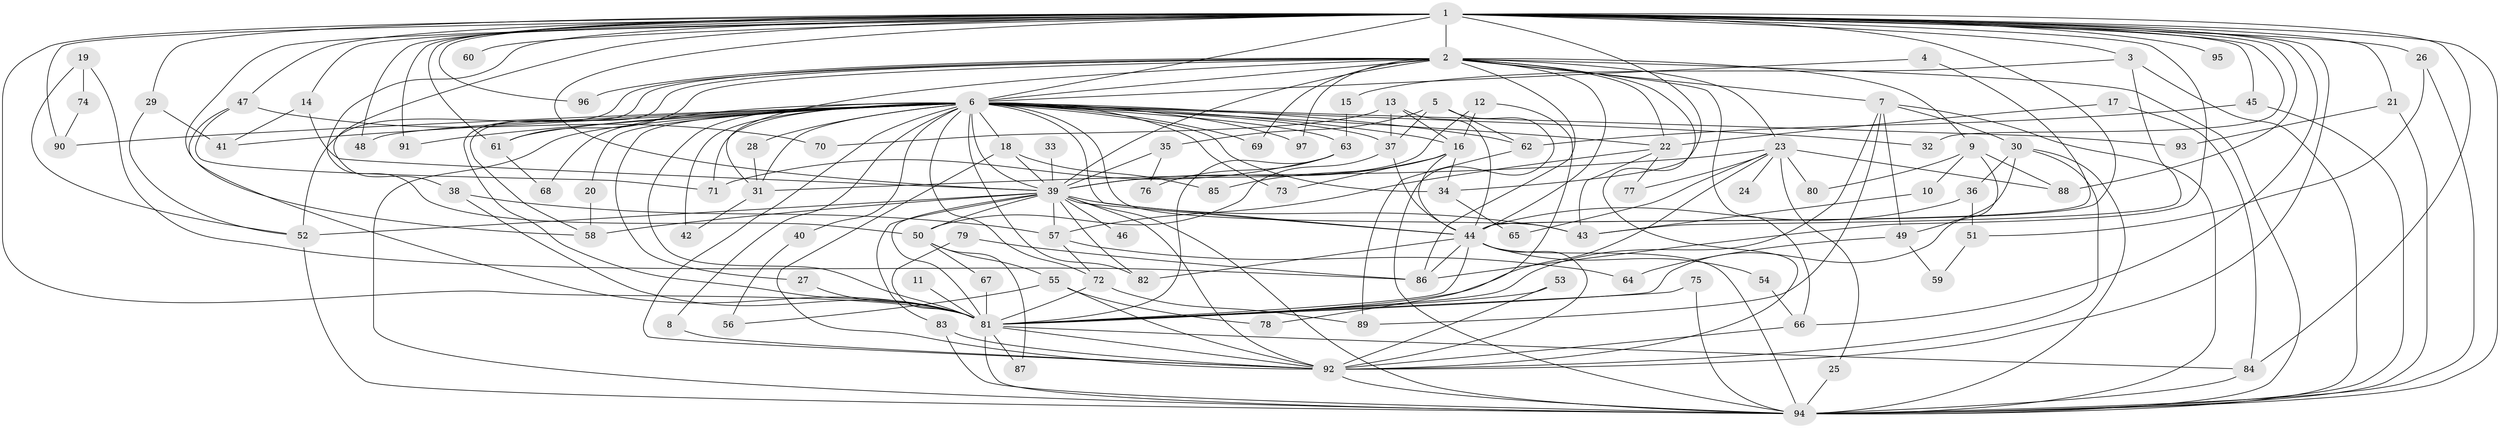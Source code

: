 // original degree distribution, {20: 0.007246376811594203, 19: 0.014492753623188406, 26: 0.028985507246376812, 46: 0.007246376811594203, 17: 0.007246376811594203, 13: 0.007246376811594203, 6: 0.036231884057971016, 4: 0.10869565217391304, 8: 0.007246376811594203, 2: 0.5579710144927537, 5: 0.050724637681159424, 3: 0.15942028985507245, 11: 0.007246376811594203}
// Generated by graph-tools (version 1.1) at 2025/36/03/04/25 23:36:29]
// undirected, 97 vertices, 224 edges
graph export_dot {
  node [color=gray90,style=filled];
  1;
  2;
  3;
  4;
  5;
  6;
  7;
  8;
  9;
  10;
  11;
  12;
  13;
  14;
  15;
  16;
  17;
  18;
  19;
  20;
  21;
  22;
  23;
  24;
  25;
  26;
  27;
  28;
  29;
  30;
  31;
  32;
  33;
  34;
  35;
  36;
  37;
  38;
  39;
  40;
  41;
  42;
  43;
  44;
  45;
  46;
  47;
  48;
  49;
  50;
  51;
  52;
  53;
  54;
  55;
  56;
  57;
  58;
  59;
  60;
  61;
  62;
  63;
  64;
  65;
  66;
  67;
  68;
  69;
  70;
  71;
  72;
  73;
  74;
  75;
  76;
  77;
  78;
  79;
  80;
  81;
  82;
  83;
  84;
  85;
  86;
  87;
  88;
  89;
  90;
  91;
  92;
  93;
  94;
  95;
  96;
  97;
  1 -- 2 [weight=4.0];
  1 -- 3 [weight=1.0];
  1 -- 6 [weight=2.0];
  1 -- 14 [weight=1.0];
  1 -- 21 [weight=1.0];
  1 -- 26 [weight=2.0];
  1 -- 29 [weight=1.0];
  1 -- 32 [weight=1.0];
  1 -- 34 [weight=1.0];
  1 -- 38 [weight=1.0];
  1 -- 39 [weight=2.0];
  1 -- 44 [weight=2.0];
  1 -- 45 [weight=1.0];
  1 -- 47 [weight=1.0];
  1 -- 48 [weight=1.0];
  1 -- 50 [weight=1.0];
  1 -- 58 [weight=1.0];
  1 -- 60 [weight=2.0];
  1 -- 61 [weight=1.0];
  1 -- 66 [weight=1.0];
  1 -- 81 [weight=2.0];
  1 -- 84 [weight=1.0];
  1 -- 86 [weight=1.0];
  1 -- 88 [weight=1.0];
  1 -- 90 [weight=1.0];
  1 -- 91 [weight=2.0];
  1 -- 92 [weight=3.0];
  1 -- 94 [weight=2.0];
  1 -- 95 [weight=2.0];
  1 -- 96 [weight=1.0];
  2 -- 6 [weight=2.0];
  2 -- 7 [weight=1.0];
  2 -- 9 [weight=1.0];
  2 -- 22 [weight=1.0];
  2 -- 23 [weight=2.0];
  2 -- 31 [weight=1.0];
  2 -- 39 [weight=2.0];
  2 -- 44 [weight=2.0];
  2 -- 52 [weight=1.0];
  2 -- 58 [weight=1.0];
  2 -- 61 [weight=1.0];
  2 -- 66 [weight=1.0];
  2 -- 69 [weight=1.0];
  2 -- 81 [weight=2.0];
  2 -- 86 [weight=1.0];
  2 -- 92 [weight=2.0];
  2 -- 94 [weight=2.0];
  2 -- 96 [weight=1.0];
  2 -- 97 [weight=1.0];
  3 -- 15 [weight=1.0];
  3 -- 43 [weight=1.0];
  3 -- 94 [weight=1.0];
  4 -- 6 [weight=1.0];
  4 -- 44 [weight=1.0];
  5 -- 35 [weight=1.0];
  5 -- 37 [weight=1.0];
  5 -- 62 [weight=1.0];
  5 -- 94 [weight=1.0];
  6 -- 8 [weight=1.0];
  6 -- 16 [weight=1.0];
  6 -- 18 [weight=1.0];
  6 -- 20 [weight=1.0];
  6 -- 22 [weight=1.0];
  6 -- 27 [weight=1.0];
  6 -- 28 [weight=1.0];
  6 -- 31 [weight=1.0];
  6 -- 32 [weight=1.0];
  6 -- 34 [weight=1.0];
  6 -- 37 [weight=2.0];
  6 -- 39 [weight=2.0];
  6 -- 40 [weight=1.0];
  6 -- 41 [weight=1.0];
  6 -- 42 [weight=1.0];
  6 -- 43 [weight=1.0];
  6 -- 44 [weight=1.0];
  6 -- 48 [weight=1.0];
  6 -- 61 [weight=1.0];
  6 -- 62 [weight=1.0];
  6 -- 63 [weight=1.0];
  6 -- 68 [weight=1.0];
  6 -- 69 [weight=1.0];
  6 -- 71 [weight=1.0];
  6 -- 72 [weight=1.0];
  6 -- 73 [weight=1.0];
  6 -- 81 [weight=1.0];
  6 -- 82 [weight=1.0];
  6 -- 90 [weight=2.0];
  6 -- 91 [weight=1.0];
  6 -- 92 [weight=1.0];
  6 -- 93 [weight=2.0];
  6 -- 94 [weight=2.0];
  6 -- 97 [weight=1.0];
  7 -- 30 [weight=1.0];
  7 -- 49 [weight=1.0];
  7 -- 81 [weight=1.0];
  7 -- 89 [weight=1.0];
  7 -- 94 [weight=1.0];
  8 -- 92 [weight=1.0];
  9 -- 10 [weight=1.0];
  9 -- 80 [weight=1.0];
  9 -- 81 [weight=1.0];
  9 -- 88 [weight=1.0];
  10 -- 43 [weight=1.0];
  11 -- 81 [weight=1.0];
  12 -- 16 [weight=1.0];
  12 -- 39 [weight=1.0];
  12 -- 78 [weight=1.0];
  13 -- 16 [weight=1.0];
  13 -- 37 [weight=1.0];
  13 -- 44 [weight=1.0];
  13 -- 70 [weight=1.0];
  14 -- 39 [weight=1.0];
  14 -- 41 [weight=1.0];
  15 -- 63 [weight=1.0];
  16 -- 34 [weight=1.0];
  16 -- 39 [weight=1.0];
  16 -- 44 [weight=1.0];
  16 -- 73 [weight=1.0];
  16 -- 85 [weight=1.0];
  17 -- 22 [weight=1.0];
  17 -- 84 [weight=1.0];
  18 -- 39 [weight=1.0];
  18 -- 85 [weight=1.0];
  18 -- 92 [weight=1.0];
  19 -- 52 [weight=1.0];
  19 -- 74 [weight=1.0];
  19 -- 86 [weight=1.0];
  20 -- 58 [weight=1.0];
  21 -- 93 [weight=1.0];
  21 -- 94 [weight=1.0];
  22 -- 43 [weight=1.0];
  22 -- 57 [weight=1.0];
  22 -- 77 [weight=1.0];
  23 -- 24 [weight=1.0];
  23 -- 25 [weight=1.0];
  23 -- 31 [weight=1.0];
  23 -- 65 [weight=1.0];
  23 -- 77 [weight=1.0];
  23 -- 80 [weight=1.0];
  23 -- 81 [weight=1.0];
  23 -- 88 [weight=1.0];
  25 -- 94 [weight=1.0];
  26 -- 51 [weight=1.0];
  26 -- 94 [weight=1.0];
  27 -- 81 [weight=1.0];
  28 -- 31 [weight=1.0];
  29 -- 41 [weight=1.0];
  29 -- 52 [weight=1.0];
  30 -- 36 [weight=1.0];
  30 -- 49 [weight=1.0];
  30 -- 92 [weight=1.0];
  30 -- 94 [weight=1.0];
  31 -- 42 [weight=1.0];
  33 -- 39 [weight=1.0];
  34 -- 65 [weight=1.0];
  35 -- 39 [weight=1.0];
  35 -- 76 [weight=1.0];
  36 -- 44 [weight=1.0];
  36 -- 51 [weight=1.0];
  37 -- 44 [weight=1.0];
  37 -- 50 [weight=1.0];
  38 -- 57 [weight=1.0];
  38 -- 81 [weight=1.0];
  39 -- 43 [weight=1.0];
  39 -- 44 [weight=1.0];
  39 -- 46 [weight=1.0];
  39 -- 50 [weight=1.0];
  39 -- 52 [weight=1.0];
  39 -- 57 [weight=1.0];
  39 -- 58 [weight=1.0];
  39 -- 81 [weight=1.0];
  39 -- 82 [weight=1.0];
  39 -- 83 [weight=1.0];
  39 -- 92 [weight=1.0];
  39 -- 94 [weight=1.0];
  40 -- 56 [weight=1.0];
  44 -- 54 [weight=1.0];
  44 -- 81 [weight=1.0];
  44 -- 82 [weight=1.0];
  44 -- 86 [weight=1.0];
  44 -- 92 [weight=1.0];
  44 -- 94 [weight=3.0];
  45 -- 62 [weight=1.0];
  45 -- 94 [weight=2.0];
  47 -- 70 [weight=1.0];
  47 -- 71 [weight=1.0];
  47 -- 81 [weight=1.0];
  49 -- 59 [weight=1.0];
  49 -- 64 [weight=1.0];
  50 -- 55 [weight=1.0];
  50 -- 67 [weight=1.0];
  50 -- 87 [weight=1.0];
  51 -- 59 [weight=1.0];
  52 -- 94 [weight=1.0];
  53 -- 81 [weight=1.0];
  53 -- 92 [weight=1.0];
  54 -- 66 [weight=1.0];
  55 -- 56 [weight=1.0];
  55 -- 78 [weight=1.0];
  55 -- 92 [weight=1.0];
  57 -- 64 [weight=1.0];
  57 -- 72 [weight=1.0];
  61 -- 68 [weight=1.0];
  62 -- 89 [weight=1.0];
  63 -- 71 [weight=1.0];
  63 -- 76 [weight=1.0];
  63 -- 81 [weight=1.0];
  66 -- 92 [weight=1.0];
  67 -- 81 [weight=1.0];
  72 -- 81 [weight=1.0];
  72 -- 89 [weight=1.0];
  74 -- 90 [weight=1.0];
  75 -- 81 [weight=1.0];
  75 -- 94 [weight=1.0];
  79 -- 81 [weight=1.0];
  79 -- 86 [weight=1.0];
  81 -- 84 [weight=1.0];
  81 -- 87 [weight=1.0];
  81 -- 92 [weight=1.0];
  81 -- 94 [weight=2.0];
  83 -- 92 [weight=1.0];
  83 -- 94 [weight=1.0];
  84 -- 94 [weight=1.0];
  92 -- 94 [weight=1.0];
}

